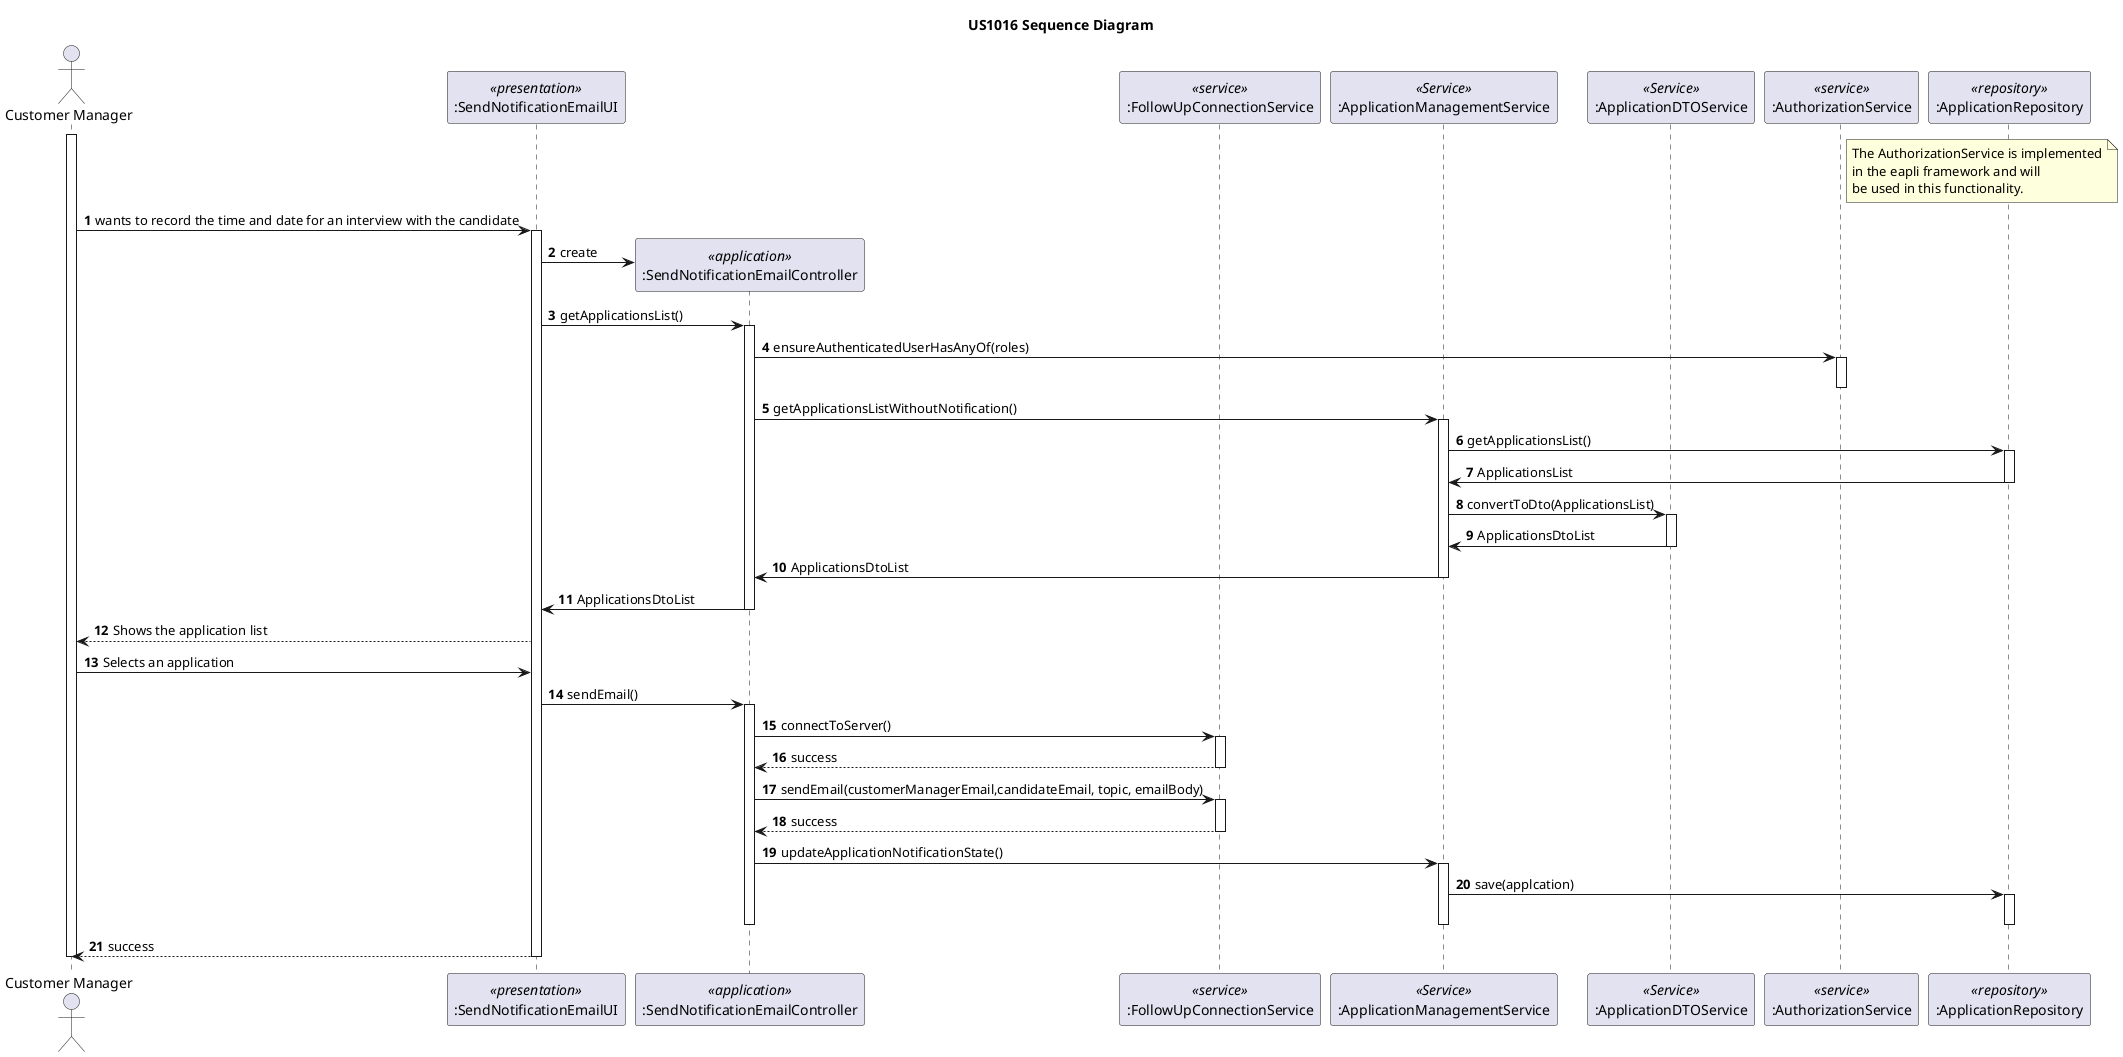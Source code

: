 @startuml
autonumber

title US1016 Sequence Diagram

actor "Customer Manager" as CustomerManager

participant ":SendNotificationEmailUI" as UI <<presentation>>
participant ":SendNotificationEmailController" as CTRL <<application>>
participant ":FollowUpConnectionService" as ServerService <<service>>
participant ":ApplicationManagementService" as ApplicationService <<Service>>
participant ":ApplicationDTOService" as ApplicationDTOService <<Service>>
participant ":AuthorizationService" as AUTHZ <<service>>
participant ":ApplicationRepository" as ApplicationRepository <<repository>>

note right AUTHZ
The AuthorizationService is implemented
in the eapli framework and will
be used in this functionality.
end note

activate CustomerManager

CustomerManager -> UI : wants to record the time and date for an interview with the candidate
activate UI

UI -> CTRL**: create

UI -> CTRL: getApplicationsList()
activate CTRL
CTRL -> AUTHZ:  ensureAuthenticatedUserHasAnyOf(roles)
activate AUTHZ
deactivate AUTHZ
CTRL ->ApplicationService: getApplicationsListWithoutNotification()
    activate ApplicationService
        ApplicationService -> ApplicationRepository: getApplicationsList()

        activate ApplicationRepository
            ApplicationRepository -> ApplicationService: ApplicationsList
        deactivate ApplicationRepository

        ApplicationService-> ApplicationDTOService: convertToDto(ApplicationsList)
        activate ApplicationDTOService
            ApplicationDTOService -> ApplicationService:ApplicationsDtoList
        deactivate ApplicationDTOService
        ApplicationService -> CTRL: ApplicationsDtoList
    deactivate ApplicationService
    CTRL -> UI: ApplicationsDtoList
deactivate CTRL

UI--> CustomerManager: Shows the application list
CustomerManager-> UI: Selects an application

UI->CTRL: sendEmail()
activate CTRL
    CTRL ->ServerService: connectToServer()
    activate ServerService
        ServerService --> CTRL: success
    deactivate ServerService
    CTRL -> ServerService: sendEmail(customerManagerEmail,candidateEmail, topic, emailBody)
    activate ServerService
        ServerService--> CTRL: success
    deactivate ServerService

    CTRL-> ApplicationService: updateApplicationNotificationState()
    activate ApplicationService
        ApplicationService -> ApplicationRepository: save(applcation)
        activate ApplicationRepository
        deactivate ApplicationRepository
    deactivate ApplicationService
deactivate CTRL
UI --> CustomerManager: success
deactivate UI
deactivate CustomerManager

@enduml